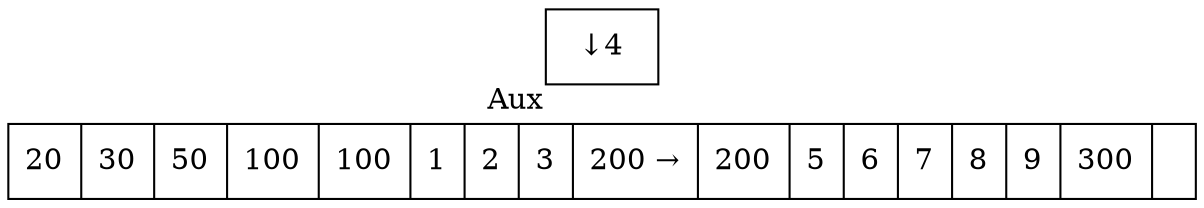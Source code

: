 digraph G{ node [shape = record ];
 rankdir=LR;X[label="{ 20|30|50|100|100|1|2|3|200 → |200|5|6|7|8|9|300|}"]
2[label=" { ↓ 4}"xlabel="Aux"]
}
